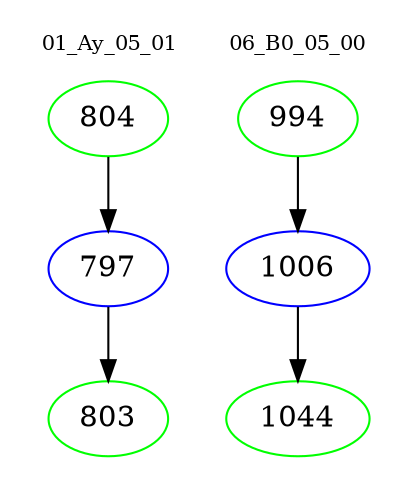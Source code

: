 digraph{
subgraph cluster_0 {
color = white
label = "01_Ay_05_01";
fontsize=10;
T0_804 [label="804", color="green"]
T0_804 -> T0_797 [color="black"]
T0_797 [label="797", color="blue"]
T0_797 -> T0_803 [color="black"]
T0_803 [label="803", color="green"]
}
subgraph cluster_1 {
color = white
label = "06_B0_05_00";
fontsize=10;
T1_994 [label="994", color="green"]
T1_994 -> T1_1006 [color="black"]
T1_1006 [label="1006", color="blue"]
T1_1006 -> T1_1044 [color="black"]
T1_1044 [label="1044", color="green"]
}
}
